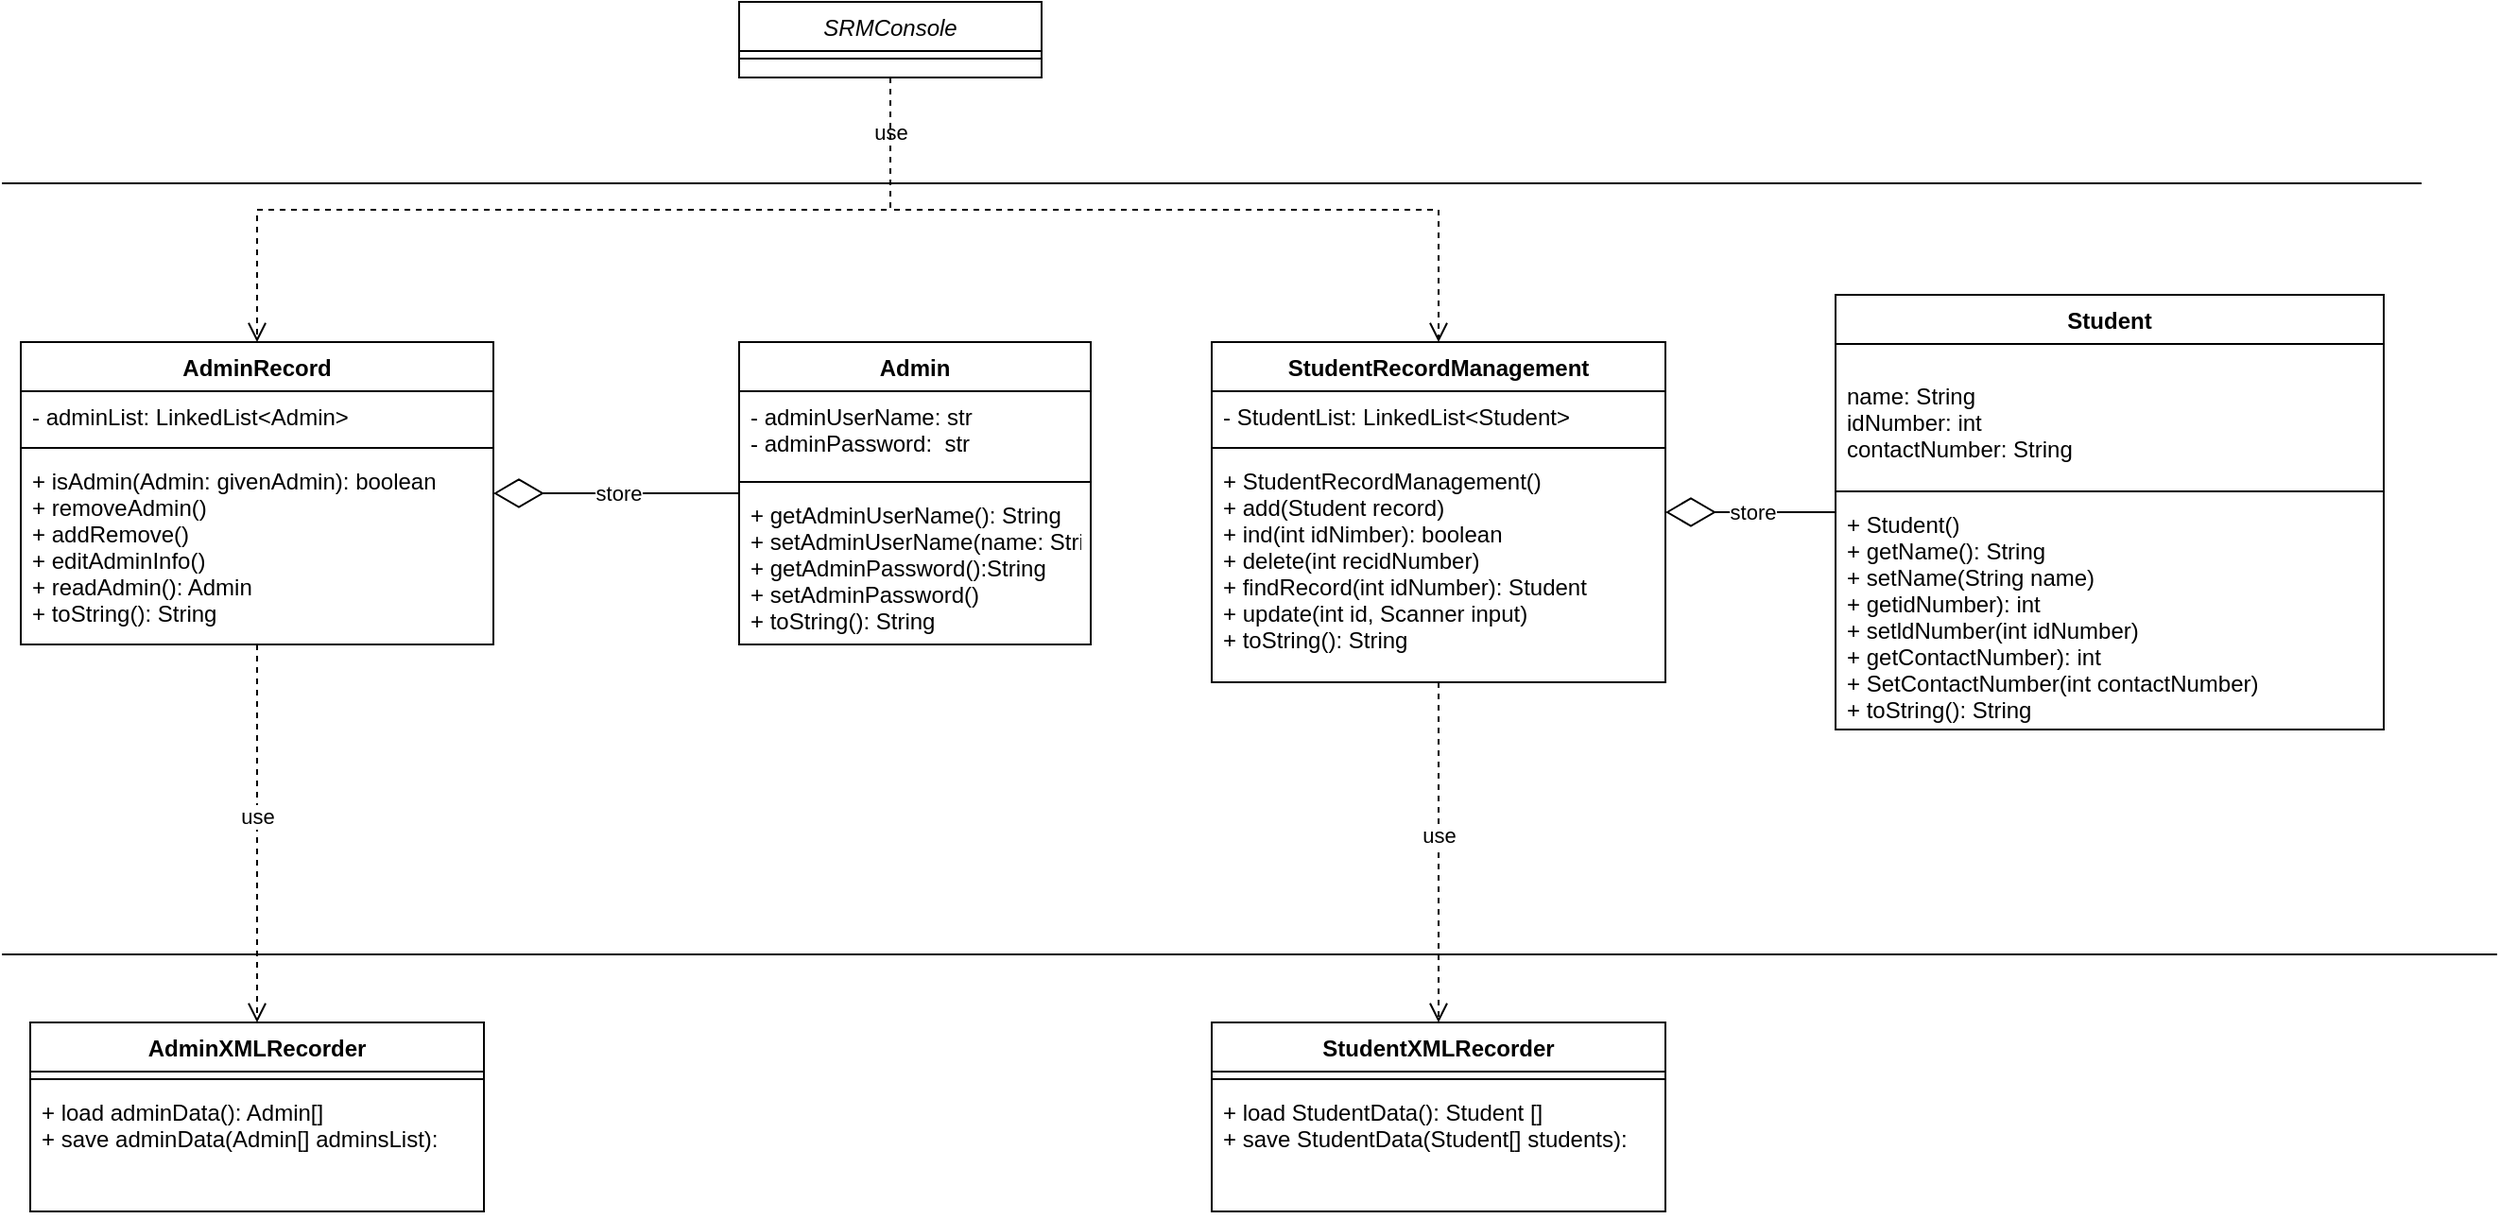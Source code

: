 <mxfile version="20.8.20" type="github">
  <diagram id="C5RBs43oDa-KdzZeNtuy" name="Page-1">
    <mxGraphModel dx="1440" dy="784" grid="1" gridSize="10" guides="1" tooltips="1" connect="1" arrows="1" fold="1" page="1" pageScale="1" pageWidth="4000" pageHeight="2000" math="0" shadow="0">
      <root>
        <mxCell id="WIyWlLk6GJQsqaUBKTNV-0" />
        <mxCell id="WIyWlLk6GJQsqaUBKTNV-1" parent="WIyWlLk6GJQsqaUBKTNV-0" />
        <mxCell id="zkfFHV4jXpPFQw0GAbJ--0" value="SRMConsole" style="swimlane;fontStyle=2;align=center;verticalAlign=top;childLayout=stackLayout;horizontal=1;startSize=26;horizontalStack=0;resizeParent=1;resizeLast=0;collapsible=1;marginBottom=0;rounded=0;shadow=0;strokeWidth=1;" parent="WIyWlLk6GJQsqaUBKTNV-1" vertex="1">
          <mxGeometry x="430" y="20" width="160" height="40" as="geometry">
            <mxRectangle x="230" y="140" width="160" height="26" as="alternateBounds" />
          </mxGeometry>
        </mxCell>
        <mxCell id="zkfFHV4jXpPFQw0GAbJ--4" value="" style="line;html=1;strokeWidth=1;align=left;verticalAlign=middle;spacingTop=-1;spacingLeft=3;spacingRight=3;rotatable=0;labelPosition=right;points=[];portConstraint=eastwest;" parent="zkfFHV4jXpPFQw0GAbJ--0" vertex="1">
          <mxGeometry y="26" width="160" height="8" as="geometry" />
        </mxCell>
        <mxCell id="ytY15ADqZWybsjSuBBjg-6" value="Admin" style="swimlane;fontStyle=1;align=center;verticalAlign=top;childLayout=stackLayout;horizontal=1;startSize=26;horizontalStack=0;resizeParent=1;resizeParentMax=0;resizeLast=0;collapsible=1;marginBottom=0;" parent="WIyWlLk6GJQsqaUBKTNV-1" vertex="1">
          <mxGeometry x="430" y="200" width="186" height="160" as="geometry" />
        </mxCell>
        <mxCell id="ytY15ADqZWybsjSuBBjg-7" value="- adminUserName: str&#xa;- adminPassword:  str" style="text;strokeColor=none;fillColor=none;align=left;verticalAlign=top;spacingLeft=4;spacingRight=4;overflow=hidden;rotatable=0;points=[[0,0.5],[1,0.5]];portConstraint=eastwest;" parent="ytY15ADqZWybsjSuBBjg-6" vertex="1">
          <mxGeometry y="26" width="186" height="44" as="geometry" />
        </mxCell>
        <mxCell id="ytY15ADqZWybsjSuBBjg-8" value="" style="line;strokeWidth=1;fillColor=none;align=left;verticalAlign=middle;spacingTop=-1;spacingLeft=3;spacingRight=3;rotatable=0;labelPosition=right;points=[];portConstraint=eastwest;strokeColor=inherit;" parent="ytY15ADqZWybsjSuBBjg-6" vertex="1">
          <mxGeometry y="70" width="186" height="8" as="geometry" />
        </mxCell>
        <mxCell id="ytY15ADqZWybsjSuBBjg-9" value="+ getAdminUserName(): String&#xa;+ setAdminUserName(name: String)&#xa;+ getAdminPassword():String&#xa;+ setAdminPassword()&#xa;+ toString(): String&#xa;" style="text;strokeColor=none;fillColor=none;align=left;verticalAlign=top;spacingLeft=4;spacingRight=4;overflow=hidden;rotatable=0;points=[[0,0.5],[1,0.5]];portConstraint=eastwest;" parent="ytY15ADqZWybsjSuBBjg-6" vertex="1">
          <mxGeometry y="78" width="186" height="82" as="geometry" />
        </mxCell>
        <mxCell id="ytY15ADqZWybsjSuBBjg-10" value="" style="endArrow=diamondThin;endFill=0;endSize=24;html=1;rounded=0;" parent="WIyWlLk6GJQsqaUBKTNV-1" source="ytY15ADqZWybsjSuBBjg-6" target="ytY15ADqZWybsjSuBBjg-16" edge="1">
          <mxGeometry width="160" relative="1" as="geometry">
            <mxPoint x="380" y="277" as="sourcePoint" />
            <mxPoint x="210" y="274.322" as="targetPoint" />
          </mxGeometry>
        </mxCell>
        <mxCell id="ytY15ADqZWybsjSuBBjg-20" value="store" style="edgeLabel;html=1;align=center;verticalAlign=middle;resizable=0;points=[];" parent="ytY15ADqZWybsjSuBBjg-10" vertex="1" connectable="0">
          <mxGeometry x="-0.009" relative="1" as="geometry">
            <mxPoint as="offset" />
          </mxGeometry>
        </mxCell>
        <mxCell id="ytY15ADqZWybsjSuBBjg-16" value="AdminRecord" style="swimlane;fontStyle=1;align=center;verticalAlign=top;childLayout=stackLayout;horizontal=1;startSize=26;horizontalStack=0;resizeParent=1;resizeParentMax=0;resizeLast=0;collapsible=1;marginBottom=0;" parent="WIyWlLk6GJQsqaUBKTNV-1" vertex="1">
          <mxGeometry x="50" y="200" width="250" height="160" as="geometry" />
        </mxCell>
        <mxCell id="ytY15ADqZWybsjSuBBjg-17" value="- adminList: LinkedList&lt;Admin&gt;" style="text;strokeColor=none;fillColor=none;align=left;verticalAlign=top;spacingLeft=4;spacingRight=4;overflow=hidden;rotatable=0;points=[[0,0.5],[1,0.5]];portConstraint=eastwest;" parent="ytY15ADqZWybsjSuBBjg-16" vertex="1">
          <mxGeometry y="26" width="250" height="26" as="geometry" />
        </mxCell>
        <mxCell id="ytY15ADqZWybsjSuBBjg-18" value="" style="line;strokeWidth=1;fillColor=none;align=left;verticalAlign=middle;spacingTop=-1;spacingLeft=3;spacingRight=3;rotatable=0;labelPosition=right;points=[];portConstraint=eastwest;strokeColor=inherit;" parent="ytY15ADqZWybsjSuBBjg-16" vertex="1">
          <mxGeometry y="52" width="250" height="8" as="geometry" />
        </mxCell>
        <mxCell id="ytY15ADqZWybsjSuBBjg-19" value="+ isAdmin(Admin: givenAdmin): boolean&#xa;+ removeAdmin() &#xa;+ addRemove()&#xa;+ editAdminInfo()&#xa;+ readAdmin(): Admin&#xa;+ toString(): String" style="text;strokeColor=none;fillColor=none;align=left;verticalAlign=top;spacingLeft=4;spacingRight=4;overflow=hidden;rotatable=0;points=[[0,0.5],[1,0.5]];portConstraint=eastwest;" parent="ytY15ADqZWybsjSuBBjg-16" vertex="1">
          <mxGeometry y="60" width="250" height="100" as="geometry" />
        </mxCell>
        <mxCell id="ytY15ADqZWybsjSuBBjg-21" value="use" style="html=1;verticalAlign=bottom;endArrow=open;dashed=1;endSize=8;edgeStyle=elbowEdgeStyle;elbow=vertical;curved=0;rounded=0;" parent="WIyWlLk6GJQsqaUBKTNV-1" source="zkfFHV4jXpPFQw0GAbJ--0" target="ytY15ADqZWybsjSuBBjg-16" edge="1">
          <mxGeometry x="-0.84" relative="1" as="geometry">
            <mxPoint x="400" y="130" as="sourcePoint" />
            <mxPoint x="320" y="130" as="targetPoint" />
            <mxPoint as="offset" />
          </mxGeometry>
        </mxCell>
        <mxCell id="ytY15ADqZWybsjSuBBjg-22" value="" style="html=1;verticalAlign=bottom;endArrow=open;dashed=1;endSize=8;edgeStyle=elbowEdgeStyle;elbow=vertical;curved=0;rounded=0;entryX=0.5;entryY=0;entryDx=0;entryDy=0;" parent="WIyWlLk6GJQsqaUBKTNV-1" source="zkfFHV4jXpPFQw0GAbJ--0" target="ytY15ADqZWybsjSuBBjg-24" edge="1">
          <mxGeometry relative="1" as="geometry">
            <mxPoint x="430" y="130" as="sourcePoint" />
            <mxPoint x="760" y="200" as="targetPoint" />
          </mxGeometry>
        </mxCell>
        <mxCell id="ytY15ADqZWybsjSuBBjg-24" value="StudentRecordManagement" style="swimlane;fontStyle=1;align=center;verticalAlign=top;childLayout=stackLayout;horizontal=1;startSize=26;horizontalStack=0;resizeParent=1;resizeParentMax=0;resizeLast=0;collapsible=1;marginBottom=0;" parent="WIyWlLk6GJQsqaUBKTNV-1" vertex="1">
          <mxGeometry x="680" y="200" width="240" height="180" as="geometry" />
        </mxCell>
        <mxCell id="ytY15ADqZWybsjSuBBjg-25" value="- StudentList: LinkedList&lt;Student&gt;" style="text;strokeColor=none;fillColor=none;align=left;verticalAlign=top;spacingLeft=4;spacingRight=4;overflow=hidden;rotatable=0;points=[[0,0.5],[1,0.5]];portConstraint=eastwest;" parent="ytY15ADqZWybsjSuBBjg-24" vertex="1">
          <mxGeometry y="26" width="240" height="26" as="geometry" />
        </mxCell>
        <mxCell id="ytY15ADqZWybsjSuBBjg-26" value="" style="line;strokeWidth=1;fillColor=none;align=left;verticalAlign=middle;spacingTop=-1;spacingLeft=3;spacingRight=3;rotatable=0;labelPosition=right;points=[];portConstraint=eastwest;strokeColor=inherit;" parent="ytY15ADqZWybsjSuBBjg-24" vertex="1">
          <mxGeometry y="52" width="240" height="8" as="geometry" />
        </mxCell>
        <mxCell id="ytY15ADqZWybsjSuBBjg-27" value="+ StudentRecordManagement()&#xa;+ add(Student record)&#xa;+ ind(int idNimber): boolean&#xa;+ delete(int recidNumber)&#xa;+ findRecord(int idNumber): Student&#xa;+ update(int id, Scanner input)&#xa;+ toString(): String" style="text;strokeColor=none;fillColor=none;align=left;verticalAlign=top;spacingLeft=4;spacingRight=4;overflow=hidden;rotatable=0;points=[[0,0.5],[1,0.5]];portConstraint=eastwest;" parent="ytY15ADqZWybsjSuBBjg-24" vertex="1">
          <mxGeometry y="60" width="240" height="120" as="geometry" />
        </mxCell>
        <mxCell id="ytY15ADqZWybsjSuBBjg-28" value="Student" style="swimlane;fontStyle=1;align=center;verticalAlign=top;childLayout=stackLayout;horizontal=1;startSize=26;horizontalStack=0;resizeParent=1;resizeParentMax=0;resizeLast=0;collapsible=1;marginBottom=0;" parent="WIyWlLk6GJQsqaUBKTNV-1" vertex="1">
          <mxGeometry x="1010" y="175" width="290" height="230" as="geometry" />
        </mxCell>
        <mxCell id="ytY15ADqZWybsjSuBBjg-29" value="&#xa;﻿name: String&#xa;﻿idNumber: int&#xa;﻿contactNumber: String" style="text;strokeColor=none;fillColor=none;align=left;verticalAlign=top;spacingLeft=4;spacingRight=4;overflow=hidden;rotatable=0;points=[[0,0.5],[1,0.5]];portConstraint=eastwest;" parent="ytY15ADqZWybsjSuBBjg-28" vertex="1">
          <mxGeometry y="26" width="290" height="74" as="geometry" />
        </mxCell>
        <mxCell id="ytY15ADqZWybsjSuBBjg-30" value="" style="line;strokeWidth=1;fillColor=none;align=left;verticalAlign=middle;spacingTop=-1;spacingLeft=3;spacingRight=3;rotatable=0;labelPosition=right;points=[];portConstraint=eastwest;strokeColor=inherit;" parent="ytY15ADqZWybsjSuBBjg-28" vertex="1">
          <mxGeometry y="100" width="290" height="8" as="geometry" />
        </mxCell>
        <mxCell id="ytY15ADqZWybsjSuBBjg-31" value="+ Student()&#xa;+ getName(): String&#xa;+ setName(String name)&#xa;+ getidNumber): int&#xa;+ setldNumber(int idNumber)&#xa;+ getContactNumber): int&#xa;+ SetContactNumber(int contactNumber)&#xa;+ toString(): String" style="text;strokeColor=none;fillColor=none;align=left;verticalAlign=top;spacingLeft=4;spacingRight=4;overflow=hidden;rotatable=0;points=[[0,0.5],[1,0.5]];portConstraint=eastwest;" parent="ytY15ADqZWybsjSuBBjg-28" vertex="1">
          <mxGeometry y="108" width="290" height="122" as="geometry" />
        </mxCell>
        <mxCell id="ytY15ADqZWybsjSuBBjg-33" value="" style="endArrow=diamondThin;endFill=0;endSize=24;html=1;rounded=0;" parent="WIyWlLk6GJQsqaUBKTNV-1" source="ytY15ADqZWybsjSuBBjg-28" target="ytY15ADqZWybsjSuBBjg-24" edge="1">
          <mxGeometry width="160" relative="1" as="geometry">
            <mxPoint x="1020" y="242.58" as="sourcePoint" />
            <mxPoint x="890" y="242.58" as="targetPoint" />
          </mxGeometry>
        </mxCell>
        <mxCell id="ytY15ADqZWybsjSuBBjg-34" value="store" style="edgeLabel;html=1;align=center;verticalAlign=middle;resizable=0;points=[];" parent="ytY15ADqZWybsjSuBBjg-33" vertex="1" connectable="0">
          <mxGeometry x="-0.009" relative="1" as="geometry">
            <mxPoint as="offset" />
          </mxGeometry>
        </mxCell>
        <mxCell id="ytY15ADqZWybsjSuBBjg-52" value="" style="line;strokeWidth=1;fillColor=none;align=left;verticalAlign=middle;spacingTop=-1;spacingLeft=3;spacingRight=3;rotatable=0;labelPosition=right;points=[];portConstraint=eastwest;strokeColor=inherit;" parent="WIyWlLk6GJQsqaUBKTNV-1" vertex="1">
          <mxGeometry x="40" y="112" width="1280" height="8" as="geometry" />
        </mxCell>
        <mxCell id="ytY15ADqZWybsjSuBBjg-53" value="" style="line;strokeWidth=1;fillColor=none;align=left;verticalAlign=middle;spacingTop=-1;spacingLeft=3;spacingRight=3;rotatable=0;labelPosition=right;points=[];portConstraint=eastwest;strokeColor=inherit;" parent="WIyWlLk6GJQsqaUBKTNV-1" vertex="1">
          <mxGeometry x="40" y="520" width="1320" height="8" as="geometry" />
        </mxCell>
        <mxCell id="EICzkUWecJlmCxtfSaPF-0" value="StudentXMLRecorder" style="swimlane;fontStyle=1;align=center;verticalAlign=top;childLayout=stackLayout;horizontal=1;startSize=26;horizontalStack=0;resizeParent=1;resizeParentMax=0;resizeLast=0;collapsible=1;marginBottom=0;" vertex="1" parent="WIyWlLk6GJQsqaUBKTNV-1">
          <mxGeometry x="680" y="560" width="240" height="100" as="geometry" />
        </mxCell>
        <mxCell id="EICzkUWecJlmCxtfSaPF-2" value="" style="line;strokeWidth=1;fillColor=none;align=left;verticalAlign=middle;spacingTop=-1;spacingLeft=3;spacingRight=3;rotatable=0;labelPosition=right;points=[];portConstraint=eastwest;strokeColor=inherit;" vertex="1" parent="EICzkUWecJlmCxtfSaPF-0">
          <mxGeometry y="26" width="240" height="8" as="geometry" />
        </mxCell>
        <mxCell id="EICzkUWecJlmCxtfSaPF-3" value="+ load StudentData(): Student []&#xa;+ save StudentData(Student[] students):" style="text;strokeColor=none;fillColor=none;align=left;verticalAlign=top;spacingLeft=4;spacingRight=4;overflow=hidden;rotatable=0;points=[[0,0.5],[1,0.5]];portConstraint=eastwest;" vertex="1" parent="EICzkUWecJlmCxtfSaPF-0">
          <mxGeometry y="34" width="240" height="66" as="geometry" />
        </mxCell>
        <mxCell id="EICzkUWecJlmCxtfSaPF-4" value="AdminXMLRecorder" style="swimlane;fontStyle=1;align=center;verticalAlign=top;childLayout=stackLayout;horizontal=1;startSize=26;horizontalStack=0;resizeParent=1;resizeParentMax=0;resizeLast=0;collapsible=1;marginBottom=0;" vertex="1" parent="WIyWlLk6GJQsqaUBKTNV-1">
          <mxGeometry x="55" y="560" width="240" height="100" as="geometry" />
        </mxCell>
        <mxCell id="EICzkUWecJlmCxtfSaPF-5" value="" style="line;strokeWidth=1;fillColor=none;align=left;verticalAlign=middle;spacingTop=-1;spacingLeft=3;spacingRight=3;rotatable=0;labelPosition=right;points=[];portConstraint=eastwest;strokeColor=inherit;" vertex="1" parent="EICzkUWecJlmCxtfSaPF-4">
          <mxGeometry y="26" width="240" height="8" as="geometry" />
        </mxCell>
        <mxCell id="EICzkUWecJlmCxtfSaPF-6" value="+ load adminData(): Admin[]&#xa;+ save adminData(Admin[] adminsList):" style="text;strokeColor=none;fillColor=none;align=left;verticalAlign=top;spacingLeft=4;spacingRight=4;overflow=hidden;rotatable=0;points=[[0,0.5],[1,0.5]];portConstraint=eastwest;" vertex="1" parent="EICzkUWecJlmCxtfSaPF-4">
          <mxGeometry y="34" width="240" height="66" as="geometry" />
        </mxCell>
        <mxCell id="EICzkUWecJlmCxtfSaPF-7" value="use" style="html=1;verticalAlign=bottom;endArrow=open;dashed=1;endSize=8;edgeStyle=elbowEdgeStyle;elbow=vertical;curved=0;rounded=0;" edge="1" parent="WIyWlLk6GJQsqaUBKTNV-1" source="ytY15ADqZWybsjSuBBjg-16" target="EICzkUWecJlmCxtfSaPF-4">
          <mxGeometry relative="1" as="geometry">
            <mxPoint x="690" y="420" as="sourcePoint" />
            <mxPoint x="610" y="420" as="targetPoint" />
          </mxGeometry>
        </mxCell>
        <mxCell id="EICzkUWecJlmCxtfSaPF-10" value="use" style="html=1;verticalAlign=bottom;endArrow=open;dashed=1;endSize=8;edgeStyle=elbowEdgeStyle;elbow=vertical;curved=0;rounded=0;" edge="1" parent="WIyWlLk6GJQsqaUBKTNV-1" source="ytY15ADqZWybsjSuBBjg-24" target="EICzkUWecJlmCxtfSaPF-0">
          <mxGeometry relative="1" as="geometry">
            <mxPoint x="690" y="320" as="sourcePoint" />
            <mxPoint x="610" y="320" as="targetPoint" />
          </mxGeometry>
        </mxCell>
      </root>
    </mxGraphModel>
  </diagram>
</mxfile>
